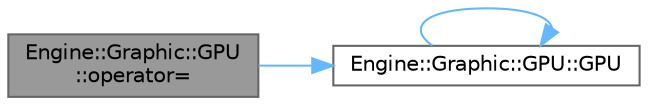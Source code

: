digraph "Engine::Graphic::GPU::operator="
{
 // LATEX_PDF_SIZE
  bgcolor="transparent";
  edge [fontname=Helvetica,fontsize=10,labelfontname=Helvetica,labelfontsize=10];
  node [fontname=Helvetica,fontsize=10,shape=box,height=0.2,width=0.4];
  rankdir="LR";
  Node1 [id="Node000001",label="Engine::Graphic::GPU\l::operator=",height=0.2,width=0.4,color="gray40", fillcolor="grey60", style="filled", fontcolor="black",tooltip=" "];
  Node1 -> Node2 [id="edge1_Node000001_Node000002",color="steelblue1",style="solid",tooltip=" "];
  Node2 [id="Node000002",label="Engine::Graphic::GPU::GPU",height=0.2,width=0.4,color="grey40", fillcolor="white", style="filled",URL="$class_engine_1_1_graphic_1_1_g_p_u.html#accadd72b78a756db156f649e22cf06cb",tooltip=" "];
  Node2 -> Node2 [id="edge2_Node000002_Node000002",color="steelblue1",style="solid",tooltip=" "];
}
